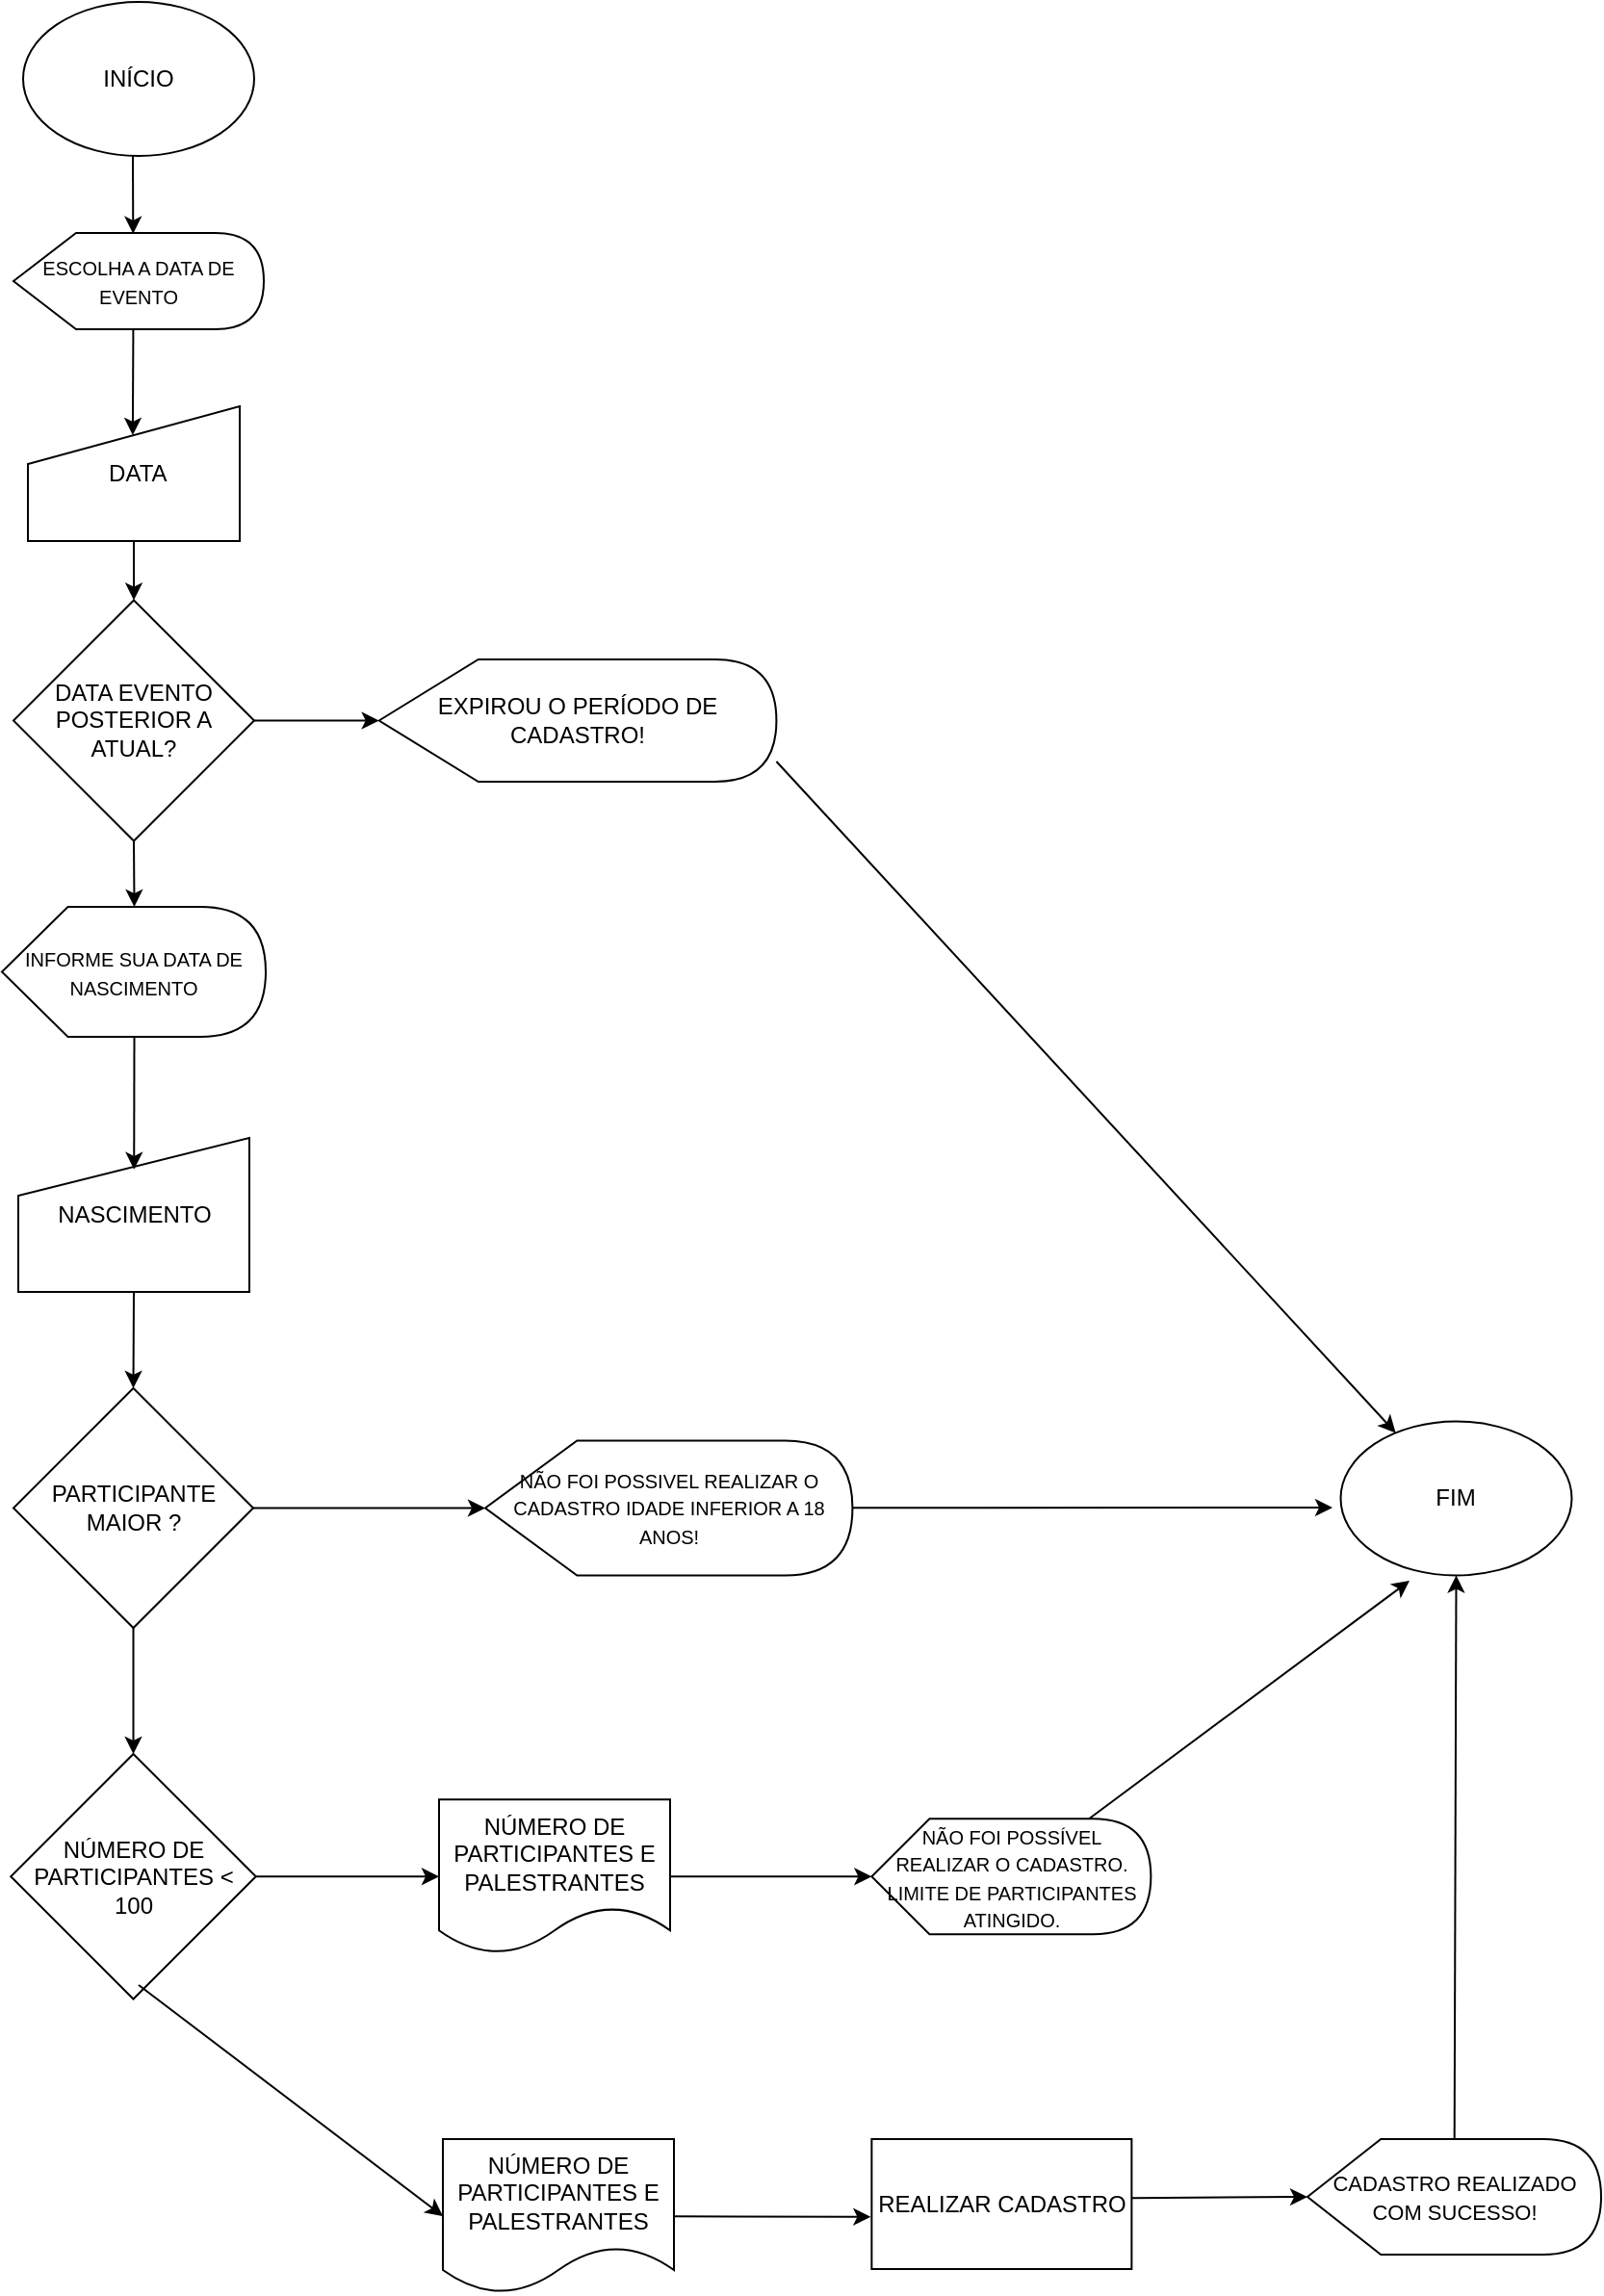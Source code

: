 <mxfile version="15.0.6" type="github">
  <diagram id="kgpKYQtTHZ0yAKxKKP6v" name="Page-1">
    <mxGraphModel dx="2463" dy="1286" grid="1" gridSize="10" guides="1" tooltips="1" connect="1" arrows="1" fold="1" page="1" pageScale="1" pageWidth="850" pageHeight="1100" math="0" shadow="0">
      <root>
        <mxCell id="0" />
        <mxCell id="1" parent="0" />
        <mxCell id="uxp9zhx9pDXaW7esicIj-1" value="INÍCIO" style="ellipse;whiteSpace=wrap;html=1;" vertex="1" parent="1">
          <mxGeometry x="30" width="120" height="80" as="geometry" />
        </mxCell>
        <mxCell id="uxp9zhx9pDXaW7esicIj-3" value="&lt;span style=&quot;font-size: 10px&quot;&gt;ESCOLHA A DATA DE EVENTO&lt;/span&gt;" style="shape=display;whiteSpace=wrap;html=1;" vertex="1" parent="1">
          <mxGeometry x="25" y="120" width="130" height="50" as="geometry" />
        </mxCell>
        <mxCell id="uxp9zhx9pDXaW7esicIj-4" value="&amp;nbsp;DATA" style="shape=manualInput;whiteSpace=wrap;html=1;" vertex="1" parent="1">
          <mxGeometry x="32.5" y="210" width="110" height="70" as="geometry" />
        </mxCell>
        <mxCell id="uxp9zhx9pDXaW7esicIj-5" value="DATA EVENTO POSTERIOR A ATUAL?" style="rhombus;whiteSpace=wrap;html=1;" vertex="1" parent="1">
          <mxGeometry x="25" y="310.75" width="125" height="125" as="geometry" />
        </mxCell>
        <mxCell id="uxp9zhx9pDXaW7esicIj-8" value="REALIZAR CADASTRO" style="rounded=0;whiteSpace=wrap;html=1;" vertex="1" parent="1">
          <mxGeometry x="470.69" y="1110" width="135" height="67.5" as="geometry" />
        </mxCell>
        <mxCell id="uxp9zhx9pDXaW7esicIj-9" value="PARTICIPANTE MAIOR ?" style="rhombus;whiteSpace=wrap;html=1;" vertex="1" parent="1">
          <mxGeometry x="25" y="720" width="124.5" height="124.5" as="geometry" />
        </mxCell>
        <mxCell id="uxp9zhx9pDXaW7esicIj-12" value="&lt;font style=&quot;font-size: 10px&quot;&gt;NÃO FOI POSSIVEL REALIZAR O CADASTRO IDADE INFERIOR A 18 ANOS!&lt;/font&gt;" style="shape=display;whiteSpace=wrap;html=1;" vertex="1" parent="1">
          <mxGeometry x="270" y="747.25" width="190.72" height="70" as="geometry" />
        </mxCell>
        <mxCell id="uxp9zhx9pDXaW7esicIj-13" value="EXPIROU O PERÍODO DE CADASTRO!" style="shape=display;whiteSpace=wrap;html=1;" vertex="1" parent="1">
          <mxGeometry x="214.83" y="341.5" width="206.38" height="63.5" as="geometry" />
        </mxCell>
        <mxCell id="uxp9zhx9pDXaW7esicIj-15" value="NÚMERO DE PARTICIPANTES &amp;lt; 100" style="rhombus;whiteSpace=wrap;html=1;" vertex="1" parent="1">
          <mxGeometry x="23.62" y="910" width="127.25" height="127.25" as="geometry" />
        </mxCell>
        <mxCell id="uxp9zhx9pDXaW7esicIj-16" value="&lt;font style=&quot;font-size: 11px&quot;&gt;CADASTRO REALIZADO COM SUCESSO!&lt;/font&gt;" style="shape=display;whiteSpace=wrap;html=1;" vertex="1" parent="1">
          <mxGeometry x="697" y="1110" width="152.5" height="60" as="geometry" />
        </mxCell>
        <mxCell id="uxp9zhx9pDXaW7esicIj-17" value="&lt;font style=&quot;font-size: 10px&quot;&gt;INFORME SUA DATA DE NASCIMENTO&lt;/font&gt;" style="shape=display;whiteSpace=wrap;html=1;" vertex="1" parent="1">
          <mxGeometry x="19" y="470" width="137" height="67.5" as="geometry" />
        </mxCell>
        <mxCell id="uxp9zhx9pDXaW7esicIj-18" value="NASCIMENTO" style="shape=manualInput;whiteSpace=wrap;html=1;" vertex="1" parent="1">
          <mxGeometry x="27.5" y="590" width="120" height="80" as="geometry" />
        </mxCell>
        <mxCell id="uxp9zhx9pDXaW7esicIj-19" value="NÚMERO DE PARTICIPANTES E PALESTRANTES" style="shape=document;whiteSpace=wrap;html=1;boundedLbl=1;" vertex="1" parent="1">
          <mxGeometry x="248" y="1110" width="120" height="80" as="geometry" />
        </mxCell>
        <mxCell id="uxp9zhx9pDXaW7esicIj-21" value="&lt;span&gt;NÚMERO DE PARTICIPANTES E PALESTRANTES&lt;/span&gt;" style="shape=document;whiteSpace=wrap;html=1;boundedLbl=1;" vertex="1" parent="1">
          <mxGeometry x="246" y="933.62" width="120" height="80" as="geometry" />
        </mxCell>
        <mxCell id="uxp9zhx9pDXaW7esicIj-22" value="&lt;font style=&quot;font-size: 10px&quot;&gt;NÃO FOI POSSÍVEL REALIZAR O CADASTRO. LIMITE DE PARTICIPANTES ATINGIDO.&lt;/font&gt;" style="shape=display;whiteSpace=wrap;html=1;size=0.207;" vertex="1" parent="1">
          <mxGeometry x="470.69" y="943.62" width="145" height="60" as="geometry" />
        </mxCell>
        <mxCell id="uxp9zhx9pDXaW7esicIj-24" value="FIM" style="ellipse;whiteSpace=wrap;html=1;" vertex="1" parent="1">
          <mxGeometry x="714.25" y="737.25" width="120" height="80" as="geometry" />
        </mxCell>
        <mxCell id="uxp9zhx9pDXaW7esicIj-28" value="" style="endArrow=classic;html=1;" edge="1" parent="1" source="uxp9zhx9pDXaW7esicIj-22">
          <mxGeometry width="50" height="50" relative="1" as="geometry">
            <mxPoint x="620" y="940" as="sourcePoint" />
            <mxPoint x="750" y="820" as="targetPoint" />
          </mxGeometry>
        </mxCell>
        <mxCell id="uxp9zhx9pDXaW7esicIj-29" value="" style="endArrow=classic;html=1;entryX=0;entryY=0.5;entryDx=0;entryDy=0;entryPerimeter=0;" edge="1" parent="1" source="uxp9zhx9pDXaW7esicIj-21" target="uxp9zhx9pDXaW7esicIj-22">
          <mxGeometry width="50" height="50" relative="1" as="geometry">
            <mxPoint x="370" y="963" as="sourcePoint" />
            <mxPoint x="470" y="970" as="targetPoint" />
          </mxGeometry>
        </mxCell>
        <mxCell id="uxp9zhx9pDXaW7esicIj-30" value="" style="endArrow=classic;html=1;" edge="1" parent="1" source="uxp9zhx9pDXaW7esicIj-12">
          <mxGeometry width="50" height="50" relative="1" as="geometry">
            <mxPoint x="470" y="782" as="sourcePoint" />
            <mxPoint x="710" y="782" as="targetPoint" />
          </mxGeometry>
        </mxCell>
        <mxCell id="uxp9zhx9pDXaW7esicIj-31" value="" style="endArrow=classic;html=1;entryX=0;entryY=0.5;entryDx=0;entryDy=0;" edge="1" parent="1" source="uxp9zhx9pDXaW7esicIj-15" target="uxp9zhx9pDXaW7esicIj-21">
          <mxGeometry width="50" height="50" relative="1" as="geometry">
            <mxPoint x="155.0" y="973.04" as="sourcePoint" />
            <mxPoint x="240" y="973" as="targetPoint" />
          </mxGeometry>
        </mxCell>
        <mxCell id="uxp9zhx9pDXaW7esicIj-32" value="" style="endArrow=classic;html=1;entryX=0;entryY=0.5;entryDx=0;entryDy=0;" edge="1" parent="1" target="uxp9zhx9pDXaW7esicIj-19">
          <mxGeometry width="50" height="50" relative="1" as="geometry">
            <mxPoint x="90" y="1030" as="sourcePoint" />
            <mxPoint x="230" y="1130" as="targetPoint" />
          </mxGeometry>
        </mxCell>
        <mxCell id="uxp9zhx9pDXaW7esicIj-33" value="" style="endArrow=classic;html=1;entryX=-0.004;entryY=0.599;entryDx=0;entryDy=0;entryPerimeter=0;" edge="1" parent="1" source="uxp9zhx9pDXaW7esicIj-19" target="uxp9zhx9pDXaW7esicIj-8">
          <mxGeometry width="50" height="50" relative="1" as="geometry">
            <mxPoint x="370" y="1139" as="sourcePoint" />
            <mxPoint x="480" y="1139" as="targetPoint" />
          </mxGeometry>
        </mxCell>
        <mxCell id="uxp9zhx9pDXaW7esicIj-35" value="" style="endArrow=classic;html=1;entryX=0;entryY=0.5;entryDx=0;entryDy=0;entryPerimeter=0;exitX=1.002;exitY=0.454;exitDx=0;exitDy=0;exitPerimeter=0;" edge="1" parent="1" source="uxp9zhx9pDXaW7esicIj-8" target="uxp9zhx9pDXaW7esicIj-16">
          <mxGeometry width="50" height="50" relative="1" as="geometry">
            <mxPoint x="608.0" y="1139.41" as="sourcePoint" />
            <mxPoint x="698.0" y="1139.41" as="targetPoint" />
          </mxGeometry>
        </mxCell>
        <mxCell id="uxp9zhx9pDXaW7esicIj-37" value="" style="endArrow=classic;html=1;entryX=0.5;entryY=1;entryDx=0;entryDy=0;" edge="1" parent="1" source="uxp9zhx9pDXaW7esicIj-16" target="uxp9zhx9pDXaW7esicIj-24">
          <mxGeometry width="50" height="50" relative="1" as="geometry">
            <mxPoint x="770" y="1100" as="sourcePoint" />
            <mxPoint x="770" y="820" as="targetPoint" />
          </mxGeometry>
        </mxCell>
        <mxCell id="uxp9zhx9pDXaW7esicIj-38" value="" style="endArrow=classic;html=1;exitX=1;exitY=0.835;exitDx=0;exitDy=0;exitPerimeter=0;" edge="1" parent="1" source="uxp9zhx9pDXaW7esicIj-13" target="uxp9zhx9pDXaW7esicIj-24">
          <mxGeometry width="50" height="50" relative="1" as="geometry">
            <mxPoint x="400" y="640" as="sourcePoint" />
            <mxPoint x="730" y="740" as="targetPoint" />
          </mxGeometry>
        </mxCell>
        <mxCell id="uxp9zhx9pDXaW7esicIj-39" value="" style="endArrow=classic;html=1;entryX=0;entryY=0.5;entryDx=0;entryDy=0;entryPerimeter=0;exitX=1;exitY=0.5;exitDx=0;exitDy=0;" edge="1" parent="1" source="uxp9zhx9pDXaW7esicIj-9" target="uxp9zhx9pDXaW7esicIj-12">
          <mxGeometry width="50" height="50" relative="1" as="geometry">
            <mxPoint x="400" y="750" as="sourcePoint" />
            <mxPoint x="450" y="700" as="targetPoint" />
          </mxGeometry>
        </mxCell>
        <mxCell id="uxp9zhx9pDXaW7esicIj-42" value="" style="endArrow=classic;html=1;entryX=0.478;entryY=0.008;entryDx=0;entryDy=0;entryPerimeter=0;" edge="1" parent="1" target="uxp9zhx9pDXaW7esicIj-3">
          <mxGeometry width="50" height="50" relative="1" as="geometry">
            <mxPoint x="87" y="80" as="sourcePoint" />
            <mxPoint x="490" y="90" as="targetPoint" />
          </mxGeometry>
        </mxCell>
        <mxCell id="uxp9zhx9pDXaW7esicIj-43" value="" style="endArrow=classic;html=1;entryX=0.495;entryY=0.214;entryDx=0;entryDy=0;entryPerimeter=0;" edge="1" parent="1" target="uxp9zhx9pDXaW7esicIj-4">
          <mxGeometry width="50" height="50" relative="1" as="geometry">
            <mxPoint x="87.21" y="169.6" as="sourcePoint" />
            <mxPoint x="87.35" y="210.0" as="targetPoint" />
          </mxGeometry>
        </mxCell>
        <mxCell id="uxp9zhx9pDXaW7esicIj-44" value="" style="endArrow=classic;html=1;exitX=0.5;exitY=1;exitDx=0;exitDy=0;entryX=0.5;entryY=0;entryDx=0;entryDy=0;" edge="1" parent="1" source="uxp9zhx9pDXaW7esicIj-4" target="uxp9zhx9pDXaW7esicIj-5">
          <mxGeometry width="50" height="50" relative="1" as="geometry">
            <mxPoint x="120" y="360" as="sourcePoint" />
            <mxPoint x="170" y="310" as="targetPoint" />
          </mxGeometry>
        </mxCell>
        <mxCell id="uxp9zhx9pDXaW7esicIj-45" value="" style="endArrow=classic;html=1;entryX=0;entryY=0.5;entryDx=0;entryDy=0;entryPerimeter=0;exitX=1;exitY=0.5;exitDx=0;exitDy=0;" edge="1" parent="1" source="uxp9zhx9pDXaW7esicIj-5" target="uxp9zhx9pDXaW7esicIj-13">
          <mxGeometry width="50" height="50" relative="1" as="geometry">
            <mxPoint x="100" y="350" as="sourcePoint" />
            <mxPoint x="150" y="300" as="targetPoint" />
          </mxGeometry>
        </mxCell>
        <mxCell id="uxp9zhx9pDXaW7esicIj-46" value="" style="endArrow=classic;html=1;entryX=0.501;entryY=0.205;entryDx=0;entryDy=0;entryPerimeter=0;exitX=0;exitY=0;exitDx=68.75;exitDy=67.5;exitPerimeter=0;" edge="1" parent="1" source="uxp9zhx9pDXaW7esicIj-17" target="uxp9zhx9pDXaW7esicIj-18">
          <mxGeometry width="50" height="50" relative="1" as="geometry">
            <mxPoint x="140" y="610" as="sourcePoint" />
            <mxPoint x="190" y="560" as="targetPoint" />
          </mxGeometry>
        </mxCell>
        <mxCell id="uxp9zhx9pDXaW7esicIj-47" value="" style="endArrow=classic;html=1;entryX=0;entryY=0;entryDx=68.75;entryDy=0;entryPerimeter=0;exitX=0.5;exitY=1;exitDx=0;exitDy=0;" edge="1" parent="1" source="uxp9zhx9pDXaW7esicIj-5" target="uxp9zhx9pDXaW7esicIj-17">
          <mxGeometry width="50" height="50" relative="1" as="geometry">
            <mxPoint x="140" y="610" as="sourcePoint" />
            <mxPoint x="190" y="560" as="targetPoint" />
          </mxGeometry>
        </mxCell>
        <mxCell id="uxp9zhx9pDXaW7esicIj-48" value="" style="endArrow=classic;html=1;entryX=0.5;entryY=0;entryDx=0;entryDy=0;exitX=0.5;exitY=1;exitDx=0;exitDy=0;" edge="1" parent="1" source="uxp9zhx9pDXaW7esicIj-18" target="uxp9zhx9pDXaW7esicIj-9">
          <mxGeometry width="50" height="50" relative="1" as="geometry">
            <mxPoint x="100" y="730" as="sourcePoint" />
            <mxPoint x="150" y="680" as="targetPoint" />
          </mxGeometry>
        </mxCell>
        <mxCell id="uxp9zhx9pDXaW7esicIj-49" value="" style="endArrow=classic;html=1;entryX=0.5;entryY=0;entryDx=0;entryDy=0;exitX=0.5;exitY=1;exitDx=0;exitDy=0;" edge="1" parent="1" source="uxp9zhx9pDXaW7esicIj-9" target="uxp9zhx9pDXaW7esicIj-15">
          <mxGeometry width="50" height="50" relative="1" as="geometry">
            <mxPoint x="-100" y="800" as="sourcePoint" />
            <mxPoint x="-50" y="750" as="targetPoint" />
          </mxGeometry>
        </mxCell>
      </root>
    </mxGraphModel>
  </diagram>
</mxfile>
